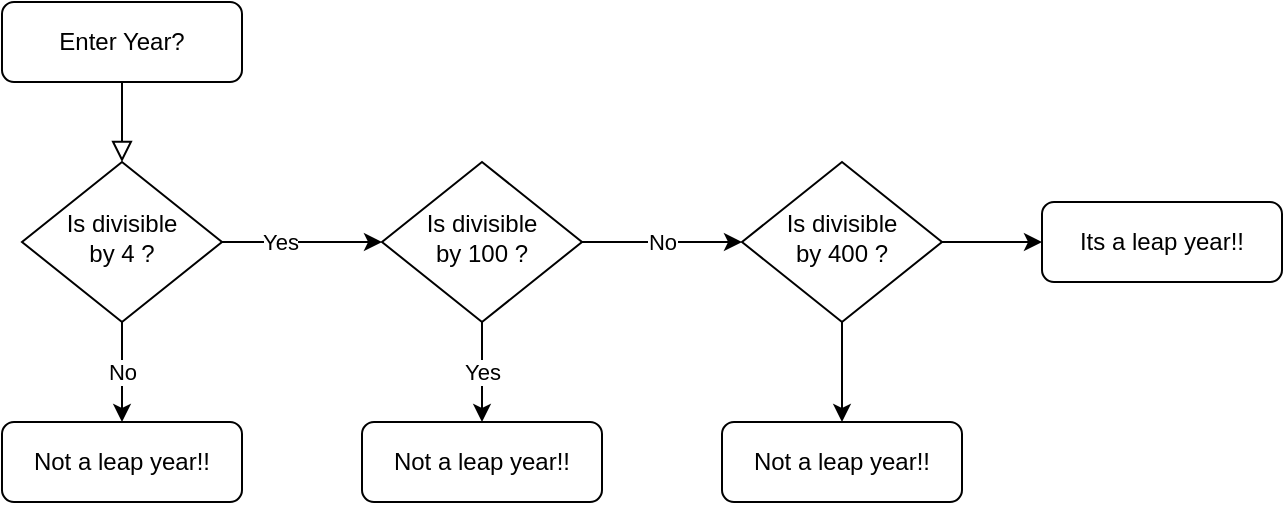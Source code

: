 <mxfile version="15.7.4" type="github">
  <diagram id="C5RBs43oDa-KdzZeNtuy" name="Page-1">
    <mxGraphModel dx="942" dy="482" grid="1" gridSize="10" guides="1" tooltips="1" connect="1" arrows="1" fold="1" page="1" pageScale="1" pageWidth="827" pageHeight="1169" math="0" shadow="0">
      <root>
        <mxCell id="WIyWlLk6GJQsqaUBKTNV-0" />
        <mxCell id="WIyWlLk6GJQsqaUBKTNV-1" parent="WIyWlLk6GJQsqaUBKTNV-0" />
        <mxCell id="WIyWlLk6GJQsqaUBKTNV-2" value="" style="rounded=0;html=1;jettySize=auto;orthogonalLoop=1;fontSize=11;endArrow=block;endFill=0;endSize=8;strokeWidth=1;shadow=0;labelBackgroundColor=none;edgeStyle=orthogonalEdgeStyle;" parent="WIyWlLk6GJQsqaUBKTNV-1" source="WIyWlLk6GJQsqaUBKTNV-3" target="WIyWlLk6GJQsqaUBKTNV-6" edge="1">
          <mxGeometry relative="1" as="geometry" />
        </mxCell>
        <mxCell id="WIyWlLk6GJQsqaUBKTNV-3" value="Enter Year?" style="rounded=1;whiteSpace=wrap;html=1;fontSize=12;glass=0;strokeWidth=1;shadow=0;" parent="WIyWlLk6GJQsqaUBKTNV-1" vertex="1">
          <mxGeometry x="100" y="70" width="120" height="40" as="geometry" />
        </mxCell>
        <mxCell id="9Pv6qXkUPolH1iAQJfur-10" value="No" style="edgeStyle=orthogonalEdgeStyle;rounded=0;orthogonalLoop=1;jettySize=auto;html=1;exitX=0.5;exitY=1;exitDx=0;exitDy=0;entryX=0.5;entryY=0;entryDx=0;entryDy=0;" edge="1" parent="WIyWlLk6GJQsqaUBKTNV-1" source="WIyWlLk6GJQsqaUBKTNV-6" target="9Pv6qXkUPolH1iAQJfur-0">
          <mxGeometry relative="1" as="geometry" />
        </mxCell>
        <mxCell id="9Pv6qXkUPolH1iAQJfur-12" value="" style="edgeStyle=orthogonalEdgeStyle;rounded=0;orthogonalLoop=1;jettySize=auto;html=1;" edge="1" parent="WIyWlLk6GJQsqaUBKTNV-1" source="WIyWlLk6GJQsqaUBKTNV-6" target="9Pv6qXkUPolH1iAQJfur-11">
          <mxGeometry relative="1" as="geometry" />
        </mxCell>
        <mxCell id="9Pv6qXkUPolH1iAQJfur-15" value="Yes" style="edgeLabel;html=1;align=center;verticalAlign=middle;resizable=0;points=[];" vertex="1" connectable="0" parent="9Pv6qXkUPolH1iAQJfur-12">
          <mxGeometry x="-0.28" relative="1" as="geometry">
            <mxPoint as="offset" />
          </mxGeometry>
        </mxCell>
        <mxCell id="WIyWlLk6GJQsqaUBKTNV-6" value="Is divisible &lt;br&gt;by 4 ?" style="rhombus;whiteSpace=wrap;html=1;shadow=0;fontFamily=Helvetica;fontSize=12;align=center;strokeWidth=1;spacing=6;spacingTop=-4;" parent="WIyWlLk6GJQsqaUBKTNV-1" vertex="1">
          <mxGeometry x="110" y="150" width="100" height="80" as="geometry" />
        </mxCell>
        <mxCell id="9Pv6qXkUPolH1iAQJfur-0" value="Not a leap year!!" style="rounded=1;whiteSpace=wrap;html=1;fontSize=12;glass=0;strokeWidth=1;shadow=0;" vertex="1" parent="WIyWlLk6GJQsqaUBKTNV-1">
          <mxGeometry x="100" y="280" width="120" height="40" as="geometry" />
        </mxCell>
        <mxCell id="9Pv6qXkUPolH1iAQJfur-14" value="Yes" style="edgeStyle=orthogonalEdgeStyle;rounded=0;orthogonalLoop=1;jettySize=auto;html=1;" edge="1" parent="WIyWlLk6GJQsqaUBKTNV-1" source="9Pv6qXkUPolH1iAQJfur-11" target="9Pv6qXkUPolH1iAQJfur-13">
          <mxGeometry relative="1" as="geometry" />
        </mxCell>
        <mxCell id="9Pv6qXkUPolH1iAQJfur-17" value="No" style="edgeStyle=orthogonalEdgeStyle;rounded=0;orthogonalLoop=1;jettySize=auto;html=1;" edge="1" parent="WIyWlLk6GJQsqaUBKTNV-1" source="9Pv6qXkUPolH1iAQJfur-11" target="9Pv6qXkUPolH1iAQJfur-16">
          <mxGeometry relative="1" as="geometry" />
        </mxCell>
        <mxCell id="9Pv6qXkUPolH1iAQJfur-11" value="Is divisible &lt;br&gt;by 100 ?" style="rhombus;whiteSpace=wrap;html=1;shadow=0;fontFamily=Helvetica;fontSize=12;align=center;strokeWidth=1;spacing=6;spacingTop=-4;" vertex="1" parent="WIyWlLk6GJQsqaUBKTNV-1">
          <mxGeometry x="290" y="150" width="100" height="80" as="geometry" />
        </mxCell>
        <mxCell id="9Pv6qXkUPolH1iAQJfur-13" value="Not a leap year!!" style="rounded=1;whiteSpace=wrap;html=1;fontSize=12;glass=0;strokeWidth=1;shadow=0;" vertex="1" parent="WIyWlLk6GJQsqaUBKTNV-1">
          <mxGeometry x="280" y="280" width="120" height="40" as="geometry" />
        </mxCell>
        <mxCell id="9Pv6qXkUPolH1iAQJfur-19" style="edgeStyle=orthogonalEdgeStyle;rounded=0;orthogonalLoop=1;jettySize=auto;html=1;exitX=0.5;exitY=1;exitDx=0;exitDy=0;entryX=0.5;entryY=0;entryDx=0;entryDy=0;" edge="1" parent="WIyWlLk6GJQsqaUBKTNV-1" source="9Pv6qXkUPolH1iAQJfur-16" target="9Pv6qXkUPolH1iAQJfur-18">
          <mxGeometry relative="1" as="geometry" />
        </mxCell>
        <mxCell id="9Pv6qXkUPolH1iAQJfur-21" value="" style="edgeStyle=orthogonalEdgeStyle;rounded=0;orthogonalLoop=1;jettySize=auto;html=1;" edge="1" parent="WIyWlLk6GJQsqaUBKTNV-1" source="9Pv6qXkUPolH1iAQJfur-16" target="9Pv6qXkUPolH1iAQJfur-20">
          <mxGeometry relative="1" as="geometry" />
        </mxCell>
        <mxCell id="9Pv6qXkUPolH1iAQJfur-16" value="Is divisible &lt;br&gt;by 400 ?" style="rhombus;whiteSpace=wrap;html=1;shadow=0;fontFamily=Helvetica;fontSize=12;align=center;strokeWidth=1;spacing=6;spacingTop=-4;" vertex="1" parent="WIyWlLk6GJQsqaUBKTNV-1">
          <mxGeometry x="470" y="150" width="100" height="80" as="geometry" />
        </mxCell>
        <mxCell id="9Pv6qXkUPolH1iAQJfur-18" value="Not a leap year!!" style="rounded=1;whiteSpace=wrap;html=1;fontSize=12;glass=0;strokeWidth=1;shadow=0;" vertex="1" parent="WIyWlLk6GJQsqaUBKTNV-1">
          <mxGeometry x="460" y="280" width="120" height="40" as="geometry" />
        </mxCell>
        <mxCell id="9Pv6qXkUPolH1iAQJfur-20" value="Its a leap year!!" style="rounded=1;whiteSpace=wrap;html=1;fontSize=12;glass=0;strokeWidth=1;shadow=0;" vertex="1" parent="WIyWlLk6GJQsqaUBKTNV-1">
          <mxGeometry x="620" y="170" width="120" height="40" as="geometry" />
        </mxCell>
      </root>
    </mxGraphModel>
  </diagram>
</mxfile>
